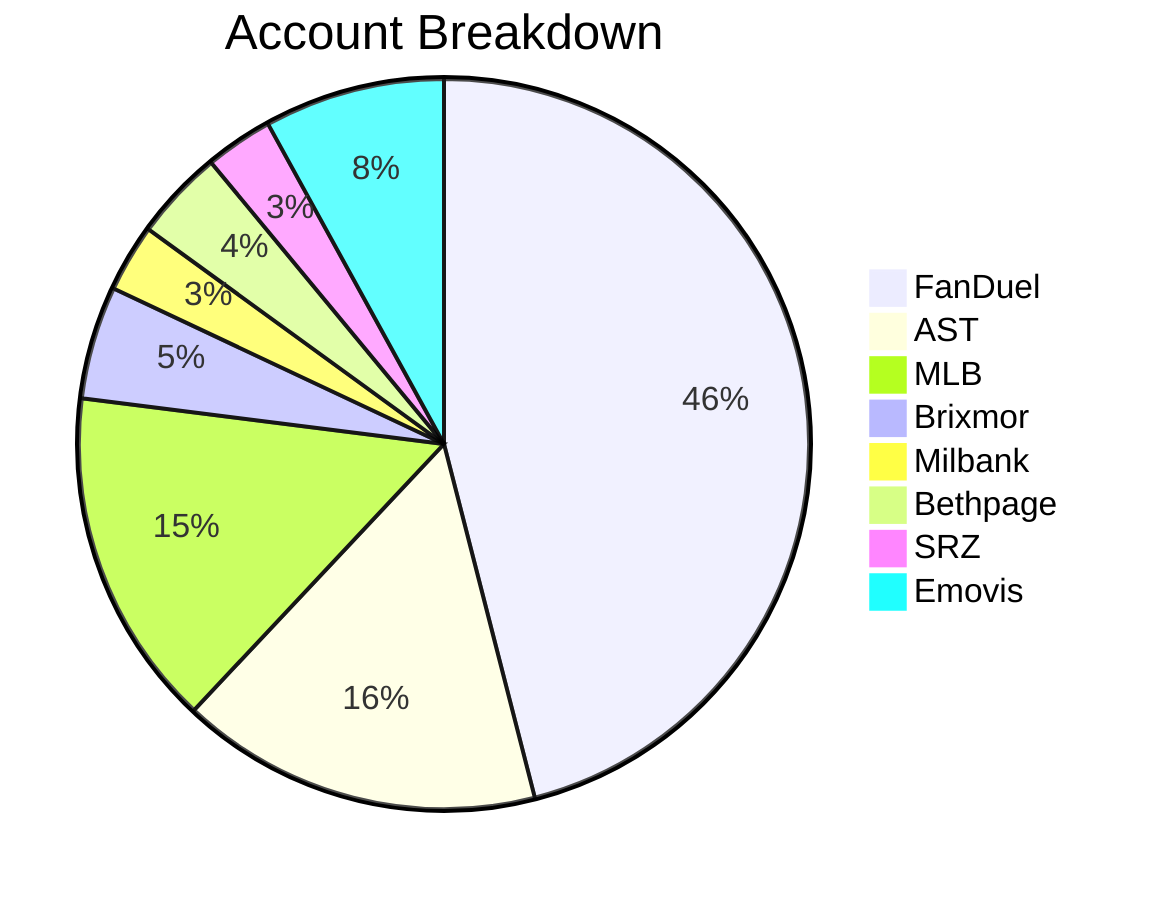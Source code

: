 pie title Account Breakdown
    "FanDuel" : 46
    "AST" : 16
    "MLB" : 15
    "Brixmor" : 5
    "Milbank" : 3
    "Bethpage" : 4
    "SRZ" : 3
    "Emovis" : 8